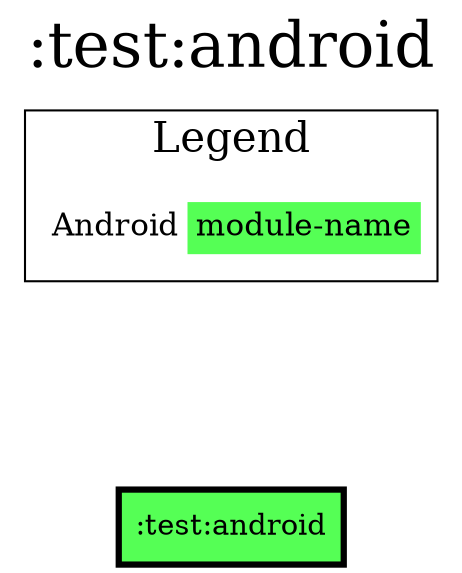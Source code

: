 digraph {
edge ["dir"="forward"]
graph ["dpi"="100","label"=":test:android","labelloc"="t","fontsize"="30","ranksep"="1.5","rankdir"="TB"]
node ["style"="filled"]
":test:android" ["fillcolor"="#55FF55","color"="black","penwidth"="3","shape"="box"]
{
edge ["dir"="none"]
graph ["rank"="same"]
":test:android"
}
subgraph "cluster_legend" {
edge ["dir"="none"]
graph ["label"="Legend","fontsize"="20"]
"Legend" ["style"="filled","fillcolor"="#FFFFFF","shape"="none","margin"="0","fontsize"="15","label"=<
<TABLE BORDER="0" CELLBORDER="0" CELLSPACING="0" CELLPADDING="4">
<TR><TD>Android</TD><TD BGCOLOR="#55FF55">module-name</TD></TR>
</TABLE>
>]
} -> ":test:android" ["style"="invis"]
}
